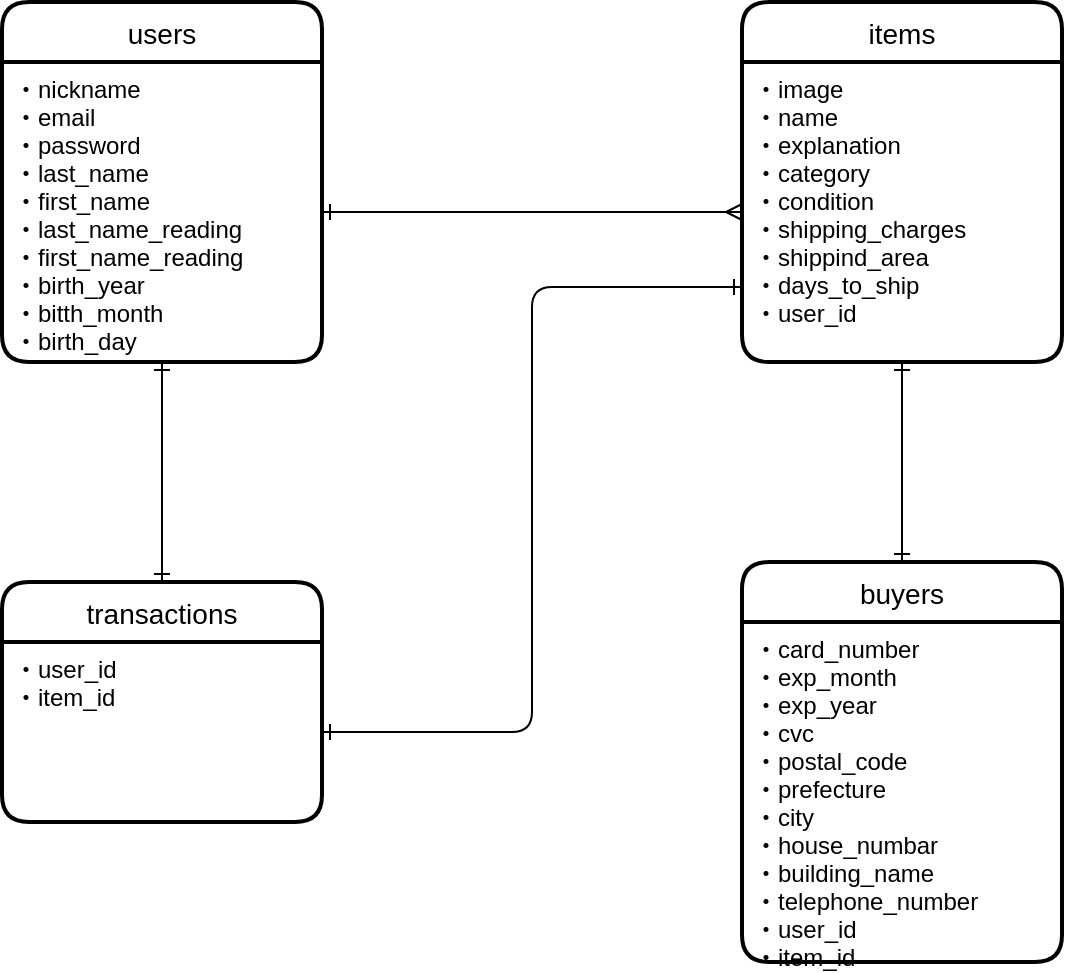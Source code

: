 <mxfile version="13.6.5">
    <diagram id="ikRO2_QWOvvkBztHchzp" name="ページ1">
        <mxGraphModel dx="728" dy="680" grid="1" gridSize="10" guides="1" tooltips="1" connect="1" arrows="1" fold="1" page="1" pageScale="1" pageWidth="827" pageHeight="1169" math="0" shadow="0">
            <root>
                <mxCell id="0"/>
                <mxCell id="1" parent="0"/>
                <mxCell id="2" value="users" style="swimlane;childLayout=stackLayout;horizontal=1;startSize=30;horizontalStack=0;rounded=1;fontSize=14;fontStyle=0;strokeWidth=2;resizeParent=0;resizeLast=1;shadow=0;dashed=0;align=center;" parent="1" vertex="1">
                    <mxGeometry x="100" y="160" width="160" height="180" as="geometry"/>
                </mxCell>
                <mxCell id="3" value="・nickname&#10;・email&#10;・password&#10;・last_name&#10;・first_name&#10;・last_name_reading&#10;・first_name_reading&#10;・birth_year&#10;・bitth_month&#10;・birth_day&#10;" style="align=left;strokeColor=none;fillColor=none;spacingLeft=4;fontSize=12;verticalAlign=top;resizable=0;rotatable=0;part=1;" parent="2" vertex="1">
                    <mxGeometry y="30" width="160" height="150" as="geometry"/>
                </mxCell>
                <mxCell id="4" value="items" style="swimlane;childLayout=stackLayout;horizontal=1;startSize=30;horizontalStack=0;rounded=1;fontSize=14;fontStyle=0;strokeWidth=2;resizeParent=0;resizeLast=1;shadow=0;dashed=0;align=center;" parent="1" vertex="1">
                    <mxGeometry x="470" y="160" width="160" height="180" as="geometry"/>
                </mxCell>
                <mxCell id="5" value="・image&#10;・name&#10;・explanation&#10;・category&#10;・condition&#10;・shipping_charges&#10;・shippind_area&#10;・days_to_ship&#10;・user_id&#10;&#10;" style="align=left;strokeColor=none;fillColor=none;spacingLeft=4;fontSize=12;verticalAlign=top;resizable=0;rotatable=0;part=1;" parent="4" vertex="1">
                    <mxGeometry y="30" width="160" height="150" as="geometry"/>
                </mxCell>
                <mxCell id="9" value="" style="edgeStyle=entityRelationEdgeStyle;fontSize=12;html=1;endArrow=ERmany;exitX=1;exitY=0.5;exitDx=0;exitDy=0;entryX=0;entryY=0.5;entryDx=0;entryDy=0;endFill=0;startArrow=ERone;startFill=0;" parent="1" source="3" target="5" edge="1">
                    <mxGeometry width="100" height="100" relative="1" as="geometry">
                        <mxPoint x="320" y="400" as="sourcePoint"/>
                        <mxPoint x="420" y="300" as="targetPoint"/>
                    </mxGeometry>
                </mxCell>
                <mxCell id="10" value="" style="edgeStyle=orthogonalEdgeStyle;fontSize=12;html=1;endArrow=ERone;startArrow=ERone;entryX=0.5;entryY=1;entryDx=0;entryDy=0;endFill=0;startFill=0;exitX=0.5;exitY=0;exitDx=0;exitDy=0;" parent="1" source="6" target="5" edge="1">
                    <mxGeometry width="100" height="100" relative="1" as="geometry">
                        <mxPoint x="550" y="420" as="sourcePoint"/>
                        <mxPoint x="467" y="300" as="targetPoint"/>
                        <Array as="points"/>
                    </mxGeometry>
                </mxCell>
                <mxCell id="11" value="transactions" style="swimlane;childLayout=stackLayout;horizontal=1;startSize=30;horizontalStack=0;rounded=1;fontSize=14;fontStyle=0;strokeWidth=2;resizeParent=0;resizeLast=1;shadow=0;dashed=0;align=center;" vertex="1" parent="1">
                    <mxGeometry x="100" y="450" width="160" height="120" as="geometry"/>
                </mxCell>
                <mxCell id="12" value="・user_id&#10;・item_id&#10;" style="align=left;strokeColor=none;fillColor=none;spacingLeft=4;fontSize=12;verticalAlign=top;resizable=0;rotatable=0;part=1;" vertex="1" parent="11">
                    <mxGeometry y="30" width="160" height="90" as="geometry"/>
                </mxCell>
                <mxCell id="6" value="buyers" style="swimlane;childLayout=stackLayout;horizontal=1;startSize=30;horizontalStack=0;rounded=1;fontSize=14;fontStyle=0;strokeWidth=2;resizeParent=0;resizeLast=1;shadow=0;dashed=0;align=center;" parent="1" vertex="1">
                    <mxGeometry x="470" y="440" width="160" height="200" as="geometry"/>
                </mxCell>
                <mxCell id="7" value="・card_number&#10;・exp_month&#10;・exp_year&#10;・cvc&#10;・postal_code&#10;・prefecture&#10;・city&#10;・house_numbar&#10;・building_name&#10;・telephone_number&#10;・user_id&#10;・item_id" style="align=left;strokeColor=none;fillColor=none;spacingLeft=4;fontSize=12;verticalAlign=top;resizable=0;rotatable=0;part=1;" parent="6" vertex="1">
                    <mxGeometry y="30" width="160" height="170" as="geometry"/>
                </mxCell>
                <mxCell id="14" value="" style="edgeStyle=orthogonalEdgeStyle;fontSize=12;html=1;endArrow=ERone;entryX=0;entryY=0.75;entryDx=0;entryDy=0;exitX=1;exitY=0.5;exitDx=0;exitDy=0;startArrow=ERone;startFill=0;endFill=0;" edge="1" parent="1" source="12" target="5">
                    <mxGeometry width="100" height="100" relative="1" as="geometry">
                        <mxPoint x="320" y="400" as="sourcePoint"/>
                        <mxPoint x="420" y="300" as="targetPoint"/>
                    </mxGeometry>
                </mxCell>
                <mxCell id="15" value="" style="edgeStyle=orthogonalEdgeStyle;fontSize=12;html=1;endArrow=ERone;startArrow=ERone;entryX=0.5;entryY=1;entryDx=0;entryDy=0;exitX=0.5;exitY=0;exitDx=0;exitDy=0;startFill=0;endFill=0;" edge="1" parent="1" source="11" target="3">
                    <mxGeometry width="100" height="100" relative="1" as="geometry">
                        <mxPoint x="170" y="440" as="sourcePoint"/>
                        <mxPoint x="420" y="300" as="targetPoint"/>
                    </mxGeometry>
                </mxCell>
            </root>
        </mxGraphModel>
    </diagram>
</mxfile>